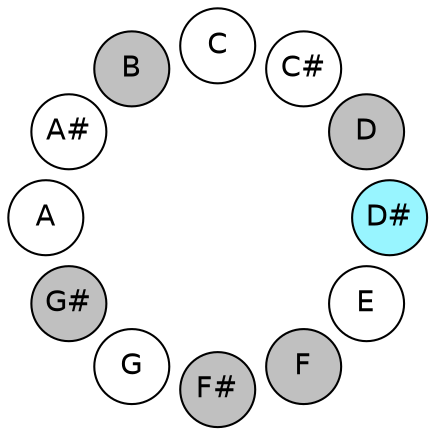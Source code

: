 
graph {

layout = circo;
mindist = .1

node [shape = circle, fontname = Helvetica, margin = 0, style = filled]
edge [style=invis]

subgraph 1 {
	"E" -- "F" -- "F#" -- "G" -- "G#" -- "A" -- "A#" -- "B" -- "C" -- "C#" -- "D" -- "D#" -- "E"
}

"C" [fillcolor = white];
"C#" [fillcolor = white];
"D" [fillcolor = gray];
"D#" [fillcolor = cadetblue1];
"E" [fillcolor = white];
"F" [fillcolor = gray];
"F#" [fillcolor = gray];
"G" [fillcolor = white];
"G#" [fillcolor = gray];
"A" [fillcolor = white];
"A#" [fillcolor = white];
"B" [fillcolor = gray];
}

